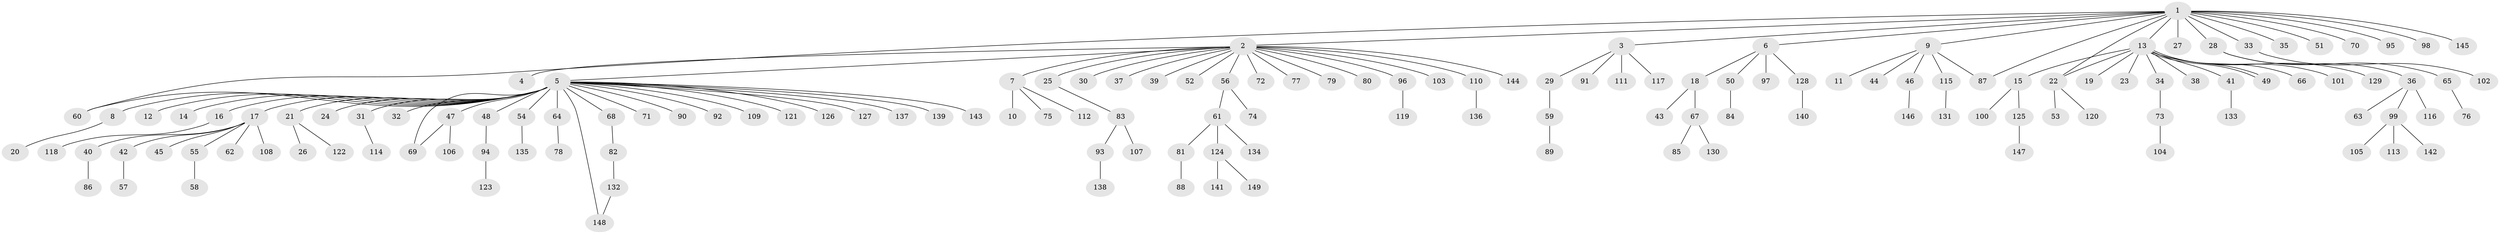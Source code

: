 // Generated by graph-tools (version 1.1) at 2025/47/03/09/25 04:47:15]
// undirected, 149 vertices, 154 edges
graph export_dot {
graph [start="1"]
  node [color=gray90,style=filled];
  1;
  2;
  3;
  4;
  5;
  6;
  7;
  8;
  9;
  10;
  11;
  12;
  13;
  14;
  15;
  16;
  17;
  18;
  19;
  20;
  21;
  22;
  23;
  24;
  25;
  26;
  27;
  28;
  29;
  30;
  31;
  32;
  33;
  34;
  35;
  36;
  37;
  38;
  39;
  40;
  41;
  42;
  43;
  44;
  45;
  46;
  47;
  48;
  49;
  50;
  51;
  52;
  53;
  54;
  55;
  56;
  57;
  58;
  59;
  60;
  61;
  62;
  63;
  64;
  65;
  66;
  67;
  68;
  69;
  70;
  71;
  72;
  73;
  74;
  75;
  76;
  77;
  78;
  79;
  80;
  81;
  82;
  83;
  84;
  85;
  86;
  87;
  88;
  89;
  90;
  91;
  92;
  93;
  94;
  95;
  96;
  97;
  98;
  99;
  100;
  101;
  102;
  103;
  104;
  105;
  106;
  107;
  108;
  109;
  110;
  111;
  112;
  113;
  114;
  115;
  116;
  117;
  118;
  119;
  120;
  121;
  122;
  123;
  124;
  125;
  126;
  127;
  128;
  129;
  130;
  131;
  132;
  133;
  134;
  135;
  136;
  137;
  138;
  139;
  140;
  141;
  142;
  143;
  144;
  145;
  146;
  147;
  148;
  149;
  1 -- 2;
  1 -- 3;
  1 -- 6;
  1 -- 9;
  1 -- 13;
  1 -- 22;
  1 -- 27;
  1 -- 28;
  1 -- 33;
  1 -- 35;
  1 -- 51;
  1 -- 60;
  1 -- 70;
  1 -- 87;
  1 -- 95;
  1 -- 98;
  1 -- 145;
  2 -- 4;
  2 -- 5;
  2 -- 7;
  2 -- 25;
  2 -- 30;
  2 -- 37;
  2 -- 39;
  2 -- 52;
  2 -- 56;
  2 -- 72;
  2 -- 77;
  2 -- 79;
  2 -- 80;
  2 -- 96;
  2 -- 103;
  2 -- 110;
  2 -- 144;
  3 -- 29;
  3 -- 91;
  3 -- 111;
  3 -- 117;
  5 -- 8;
  5 -- 12;
  5 -- 14;
  5 -- 16;
  5 -- 17;
  5 -- 21;
  5 -- 24;
  5 -- 31;
  5 -- 32;
  5 -- 47;
  5 -- 48;
  5 -- 54;
  5 -- 60;
  5 -- 64;
  5 -- 68;
  5 -- 69;
  5 -- 71;
  5 -- 90;
  5 -- 92;
  5 -- 109;
  5 -- 121;
  5 -- 126;
  5 -- 127;
  5 -- 137;
  5 -- 139;
  5 -- 143;
  5 -- 148;
  6 -- 18;
  6 -- 50;
  6 -- 97;
  6 -- 128;
  7 -- 10;
  7 -- 75;
  7 -- 112;
  8 -- 20;
  9 -- 11;
  9 -- 44;
  9 -- 46;
  9 -- 87;
  9 -- 115;
  13 -- 15;
  13 -- 19;
  13 -- 22;
  13 -- 23;
  13 -- 34;
  13 -- 38;
  13 -- 41;
  13 -- 49;
  13 -- 49;
  13 -- 66;
  13 -- 101;
  13 -- 129;
  15 -- 100;
  15 -- 125;
  16 -- 118;
  17 -- 40;
  17 -- 42;
  17 -- 45;
  17 -- 55;
  17 -- 62;
  17 -- 108;
  18 -- 43;
  18 -- 67;
  21 -- 26;
  21 -- 122;
  22 -- 53;
  22 -- 120;
  25 -- 83;
  28 -- 36;
  28 -- 65;
  29 -- 59;
  31 -- 114;
  33 -- 102;
  34 -- 73;
  36 -- 63;
  36 -- 99;
  36 -- 116;
  40 -- 86;
  41 -- 133;
  42 -- 57;
  46 -- 146;
  47 -- 69;
  47 -- 106;
  48 -- 94;
  50 -- 84;
  54 -- 135;
  55 -- 58;
  56 -- 61;
  56 -- 74;
  59 -- 89;
  61 -- 81;
  61 -- 124;
  61 -- 134;
  64 -- 78;
  65 -- 76;
  67 -- 85;
  67 -- 130;
  68 -- 82;
  73 -- 104;
  81 -- 88;
  82 -- 132;
  83 -- 93;
  83 -- 107;
  93 -- 138;
  94 -- 123;
  96 -- 119;
  99 -- 105;
  99 -- 113;
  99 -- 142;
  110 -- 136;
  115 -- 131;
  124 -- 141;
  124 -- 149;
  125 -- 147;
  128 -- 140;
  132 -- 148;
}
